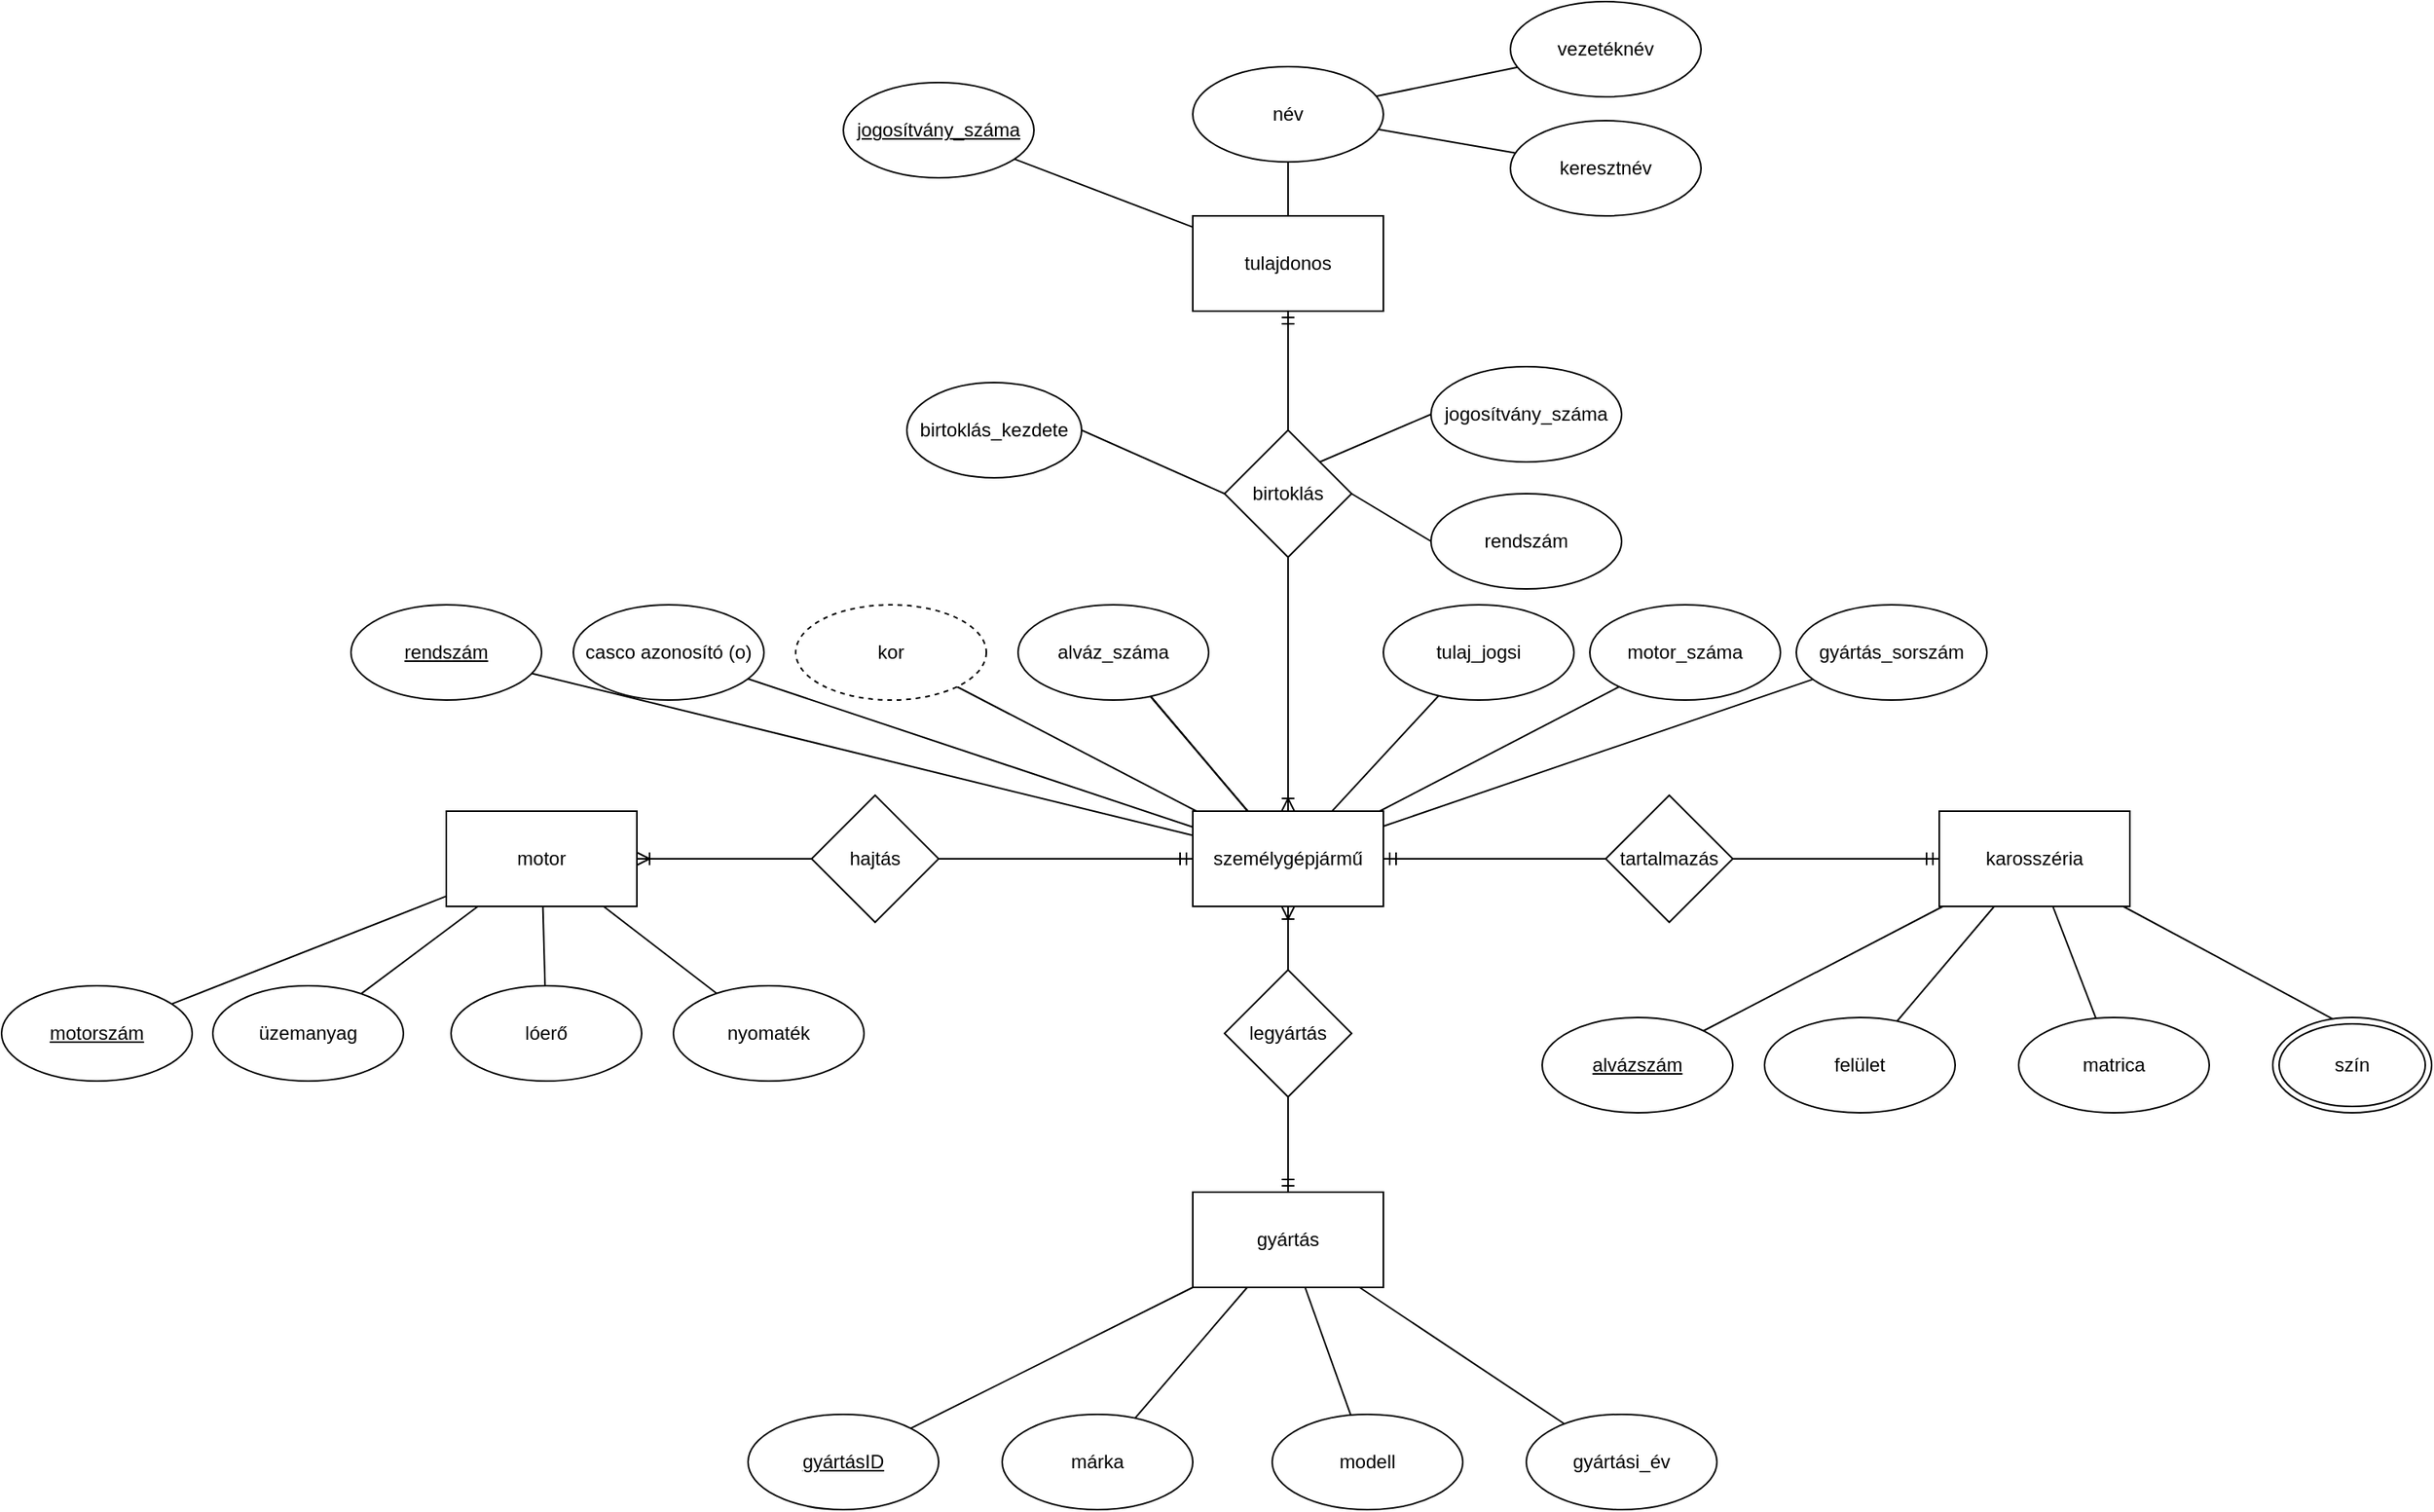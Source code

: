 <mxfile version="22.1.2" type="device">
  <diagram id="ls4w6dlmkXlf1AVRSeKS" name="1 oldal">
    <mxGraphModel dx="1781" dy="1811" grid="1" gridSize="10" guides="1" tooltips="1" connect="1" arrows="1" fold="1" page="1" pageScale="1" pageWidth="827" pageHeight="1169" math="0" shadow="0">
      <root>
        <mxCell id="0" />
        <mxCell id="1" parent="0" />
        <mxCell id="JTYYkJW7ahCvb17KYF6b-3" value="" style="rounded=0;orthogonalLoop=1;jettySize=auto;html=1;endArrow=none;endFill=0;startArrow=ERoneToMany;startFill=0;" parent="1" source="JTYYkJW7ahCvb17KYF6b-1" target="JTYYkJW7ahCvb17KYF6b-2" edge="1">
          <mxGeometry relative="1" as="geometry" />
        </mxCell>
        <mxCell id="JTYYkJW7ahCvb17KYF6b-7" value="" style="edgeStyle=orthogonalEdgeStyle;rounded=0;orthogonalLoop=1;jettySize=auto;html=1;endArrow=none;endFill=0;startArrow=ERmandOne;startFill=0;" parent="1" source="JTYYkJW7ahCvb17KYF6b-1" target="JTYYkJW7ahCvb17KYF6b-6" edge="1">
          <mxGeometry relative="1" as="geometry" />
        </mxCell>
        <mxCell id="JTYYkJW7ahCvb17KYF6b-11" value="" style="edgeStyle=orthogonalEdgeStyle;rounded=0;orthogonalLoop=1;jettySize=auto;html=1;endArrow=none;endFill=0;startArrow=ERmandOne;startFill=0;" parent="1" source="JTYYkJW7ahCvb17KYF6b-1" target="JTYYkJW7ahCvb17KYF6b-10" edge="1">
          <mxGeometry relative="1" as="geometry" />
        </mxCell>
        <mxCell id="JTYYkJW7ahCvb17KYF6b-15" value="" style="edgeStyle=orthogonalEdgeStyle;rounded=0;orthogonalLoop=1;jettySize=auto;html=1;endArrow=none;endFill=0;startArrow=ERoneToMany;startFill=0;" parent="1" source="JTYYkJW7ahCvb17KYF6b-1" target="JTYYkJW7ahCvb17KYF6b-14" edge="1">
          <mxGeometry relative="1" as="geometry" />
        </mxCell>
        <mxCell id="JTYYkJW7ahCvb17KYF6b-19" value="" style="rounded=0;orthogonalLoop=1;jettySize=auto;html=1;endArrow=none;endFill=0;" parent="1" source="JTYYkJW7ahCvb17KYF6b-1" target="JTYYkJW7ahCvb17KYF6b-18" edge="1">
          <mxGeometry relative="1" as="geometry" />
        </mxCell>
        <mxCell id="JTYYkJW7ahCvb17KYF6b-21" value="" style="edgeStyle=none;rounded=0;orthogonalLoop=1;jettySize=auto;html=1;endArrow=none;endFill=0;" parent="1" source="JTYYkJW7ahCvb17KYF6b-1" target="JTYYkJW7ahCvb17KYF6b-20" edge="1">
          <mxGeometry relative="1" as="geometry" />
        </mxCell>
        <mxCell id="JTYYkJW7ahCvb17KYF6b-23" value="" style="edgeStyle=none;rounded=0;orthogonalLoop=1;jettySize=auto;html=1;endArrow=none;endFill=0;" parent="1" source="JTYYkJW7ahCvb17KYF6b-1" target="JTYYkJW7ahCvb17KYF6b-22" edge="1">
          <mxGeometry relative="1" as="geometry" />
        </mxCell>
        <mxCell id="JTYYkJW7ahCvb17KYF6b-25" value="" style="edgeStyle=none;rounded=0;orthogonalLoop=1;jettySize=auto;html=1;endArrow=none;endFill=0;" parent="1" source="JTYYkJW7ahCvb17KYF6b-1" target="JTYYkJW7ahCvb17KYF6b-24" edge="1">
          <mxGeometry relative="1" as="geometry" />
        </mxCell>
        <mxCell id="JTYYkJW7ahCvb17KYF6b-27" value="" style="edgeStyle=none;rounded=0;orthogonalLoop=1;jettySize=auto;html=1;endArrow=none;endFill=0;" parent="1" source="JTYYkJW7ahCvb17KYF6b-1" target="JTYYkJW7ahCvb17KYF6b-26" edge="1">
          <mxGeometry relative="1" as="geometry" />
        </mxCell>
        <mxCell id="JTYYkJW7ahCvb17KYF6b-29" value="" style="edgeStyle=none;rounded=0;orthogonalLoop=1;jettySize=auto;html=1;endArrow=none;endFill=0;" parent="1" source="JTYYkJW7ahCvb17KYF6b-1" target="JTYYkJW7ahCvb17KYF6b-28" edge="1">
          <mxGeometry relative="1" as="geometry" />
        </mxCell>
        <mxCell id="JTYYkJW7ahCvb17KYF6b-30" value="" style="edgeStyle=none;rounded=0;orthogonalLoop=1;jettySize=auto;html=1;endArrow=none;endFill=0;" parent="1" source="JTYYkJW7ahCvb17KYF6b-1" target="JTYYkJW7ahCvb17KYF6b-28" edge="1">
          <mxGeometry relative="1" as="geometry" />
        </mxCell>
        <mxCell id="JTYYkJW7ahCvb17KYF6b-31" value="" style="edgeStyle=none;rounded=0;orthogonalLoop=1;jettySize=auto;html=1;endArrow=none;endFill=0;" parent="1" source="JTYYkJW7ahCvb17KYF6b-1" target="JTYYkJW7ahCvb17KYF6b-28" edge="1">
          <mxGeometry relative="1" as="geometry" />
        </mxCell>
        <mxCell id="JTYYkJW7ahCvb17KYF6b-34" value="" style="edgeStyle=none;rounded=0;orthogonalLoop=1;jettySize=auto;html=1;endArrow=none;endFill=0;" parent="1" source="JTYYkJW7ahCvb17KYF6b-1" target="JTYYkJW7ahCvb17KYF6b-33" edge="1">
          <mxGeometry relative="1" as="geometry" />
        </mxCell>
        <mxCell id="JTYYkJW7ahCvb17KYF6b-1" value="személygépjármű" style="rounded=0;whiteSpace=wrap;html=1;" parent="1" vertex="1">
          <mxGeometry x="350" y="360" width="120" height="60" as="geometry" />
        </mxCell>
        <mxCell id="JTYYkJW7ahCvb17KYF6b-5" value="" style="edgeStyle=orthogonalEdgeStyle;rounded=0;orthogonalLoop=1;jettySize=auto;html=1;endArrow=ERmandOne;endFill=0;exitX=0.5;exitY=0;exitDx=0;exitDy=0;" parent="1" source="JTYYkJW7ahCvb17KYF6b-2" target="JTYYkJW7ahCvb17KYF6b-4" edge="1">
          <mxGeometry relative="1" as="geometry">
            <mxPoint x="410" y="75" as="sourcePoint" />
          </mxGeometry>
        </mxCell>
        <mxCell id="JTYYkJW7ahCvb17KYF6b-2" value="birtoklás" style="rhombus;whiteSpace=wrap;html=1;rounded=0;" parent="1" vertex="1">
          <mxGeometry x="370" y="120" width="80" height="80" as="geometry" />
        </mxCell>
        <mxCell id="JTYYkJW7ahCvb17KYF6b-36" value="" style="edgeStyle=none;rounded=0;orthogonalLoop=1;jettySize=auto;html=1;endArrow=none;endFill=0;" parent="1" source="JTYYkJW7ahCvb17KYF6b-4" target="JTYYkJW7ahCvb17KYF6b-35" edge="1">
          <mxGeometry relative="1" as="geometry" />
        </mxCell>
        <mxCell id="JTYYkJW7ahCvb17KYF6b-38" value="" style="edgeStyle=none;rounded=0;orthogonalLoop=1;jettySize=auto;html=1;endArrow=none;endFill=0;" parent="1" source="JTYYkJW7ahCvb17KYF6b-4" target="JTYYkJW7ahCvb17KYF6b-37" edge="1">
          <mxGeometry relative="1" as="geometry" />
        </mxCell>
        <mxCell id="JTYYkJW7ahCvb17KYF6b-4" value="tulajdonos" style="whiteSpace=wrap;html=1;rounded=0;" parent="1" vertex="1">
          <mxGeometry x="350" y="-15" width="120" height="60" as="geometry" />
        </mxCell>
        <mxCell id="JTYYkJW7ahCvb17KYF6b-9" value="" style="edgeStyle=orthogonalEdgeStyle;rounded=0;orthogonalLoop=1;jettySize=auto;html=1;endArrow=ERmandOne;endFill=0;" parent="1" source="JTYYkJW7ahCvb17KYF6b-6" target="JTYYkJW7ahCvb17KYF6b-8" edge="1">
          <mxGeometry relative="1" as="geometry" />
        </mxCell>
        <mxCell id="JTYYkJW7ahCvb17KYF6b-6" value="tartalmazás" style="rhombus;whiteSpace=wrap;html=1;rounded=0;" parent="1" vertex="1">
          <mxGeometry x="610" y="350" width="80" height="80" as="geometry" />
        </mxCell>
        <mxCell id="JTYYkJW7ahCvb17KYF6b-52" value="" style="edgeStyle=none;rounded=0;orthogonalLoop=1;jettySize=auto;html=1;endArrow=none;endFill=0;" parent="1" source="JTYYkJW7ahCvb17KYF6b-8" target="JTYYkJW7ahCvb17KYF6b-51" edge="1">
          <mxGeometry relative="1" as="geometry" />
        </mxCell>
        <mxCell id="JTYYkJW7ahCvb17KYF6b-54" value="" style="edgeStyle=none;rounded=0;orthogonalLoop=1;jettySize=auto;html=1;endArrow=none;endFill=0;" parent="1" source="JTYYkJW7ahCvb17KYF6b-8" target="JTYYkJW7ahCvb17KYF6b-53" edge="1">
          <mxGeometry relative="1" as="geometry" />
        </mxCell>
        <mxCell id="JTYYkJW7ahCvb17KYF6b-56" value="" style="edgeStyle=none;rounded=0;orthogonalLoop=1;jettySize=auto;html=1;endArrow=none;endFill=0;entryX=0.38;entryY=0.017;entryDx=0;entryDy=0;entryPerimeter=0;" parent="1" source="JTYYkJW7ahCvb17KYF6b-8" target="JTYYkJW7ahCvb17KYF6b-57" edge="1">
          <mxGeometry relative="1" as="geometry">
            <mxPoint x="1094.599" y="495.778" as="targetPoint" />
          </mxGeometry>
        </mxCell>
        <mxCell id="JTYYkJW7ahCvb17KYF6b-59" value="" style="edgeStyle=none;rounded=0;orthogonalLoop=1;jettySize=auto;html=1;endArrow=none;endFill=0;" parent="1" source="JTYYkJW7ahCvb17KYF6b-8" target="JTYYkJW7ahCvb17KYF6b-58" edge="1">
          <mxGeometry relative="1" as="geometry" />
        </mxCell>
        <mxCell id="JTYYkJW7ahCvb17KYF6b-8" value="karosszéria" style="whiteSpace=wrap;html=1;rounded=0;" parent="1" vertex="1">
          <mxGeometry x="820" y="360" width="120" height="60" as="geometry" />
        </mxCell>
        <mxCell id="JTYYkJW7ahCvb17KYF6b-13" value="" style="edgeStyle=orthogonalEdgeStyle;rounded=0;orthogonalLoop=1;jettySize=auto;html=1;endArrow=ERoneToMany;endFill=0;" parent="1" source="JTYYkJW7ahCvb17KYF6b-10" target="JTYYkJW7ahCvb17KYF6b-12" edge="1">
          <mxGeometry relative="1" as="geometry" />
        </mxCell>
        <mxCell id="JTYYkJW7ahCvb17KYF6b-10" value="hajtás" style="rhombus;whiteSpace=wrap;html=1;rounded=0;" parent="1" vertex="1">
          <mxGeometry x="110" y="350" width="80" height="80" as="geometry" />
        </mxCell>
        <mxCell id="JTYYkJW7ahCvb17KYF6b-44" value="" style="edgeStyle=none;rounded=0;orthogonalLoop=1;jettySize=auto;html=1;endArrow=none;endFill=0;" parent="1" source="JTYYkJW7ahCvb17KYF6b-12" target="JTYYkJW7ahCvb17KYF6b-43" edge="1">
          <mxGeometry relative="1" as="geometry" />
        </mxCell>
        <mxCell id="JTYYkJW7ahCvb17KYF6b-46" value="" style="edgeStyle=none;rounded=0;orthogonalLoop=1;jettySize=auto;html=1;endArrow=none;endFill=0;" parent="1" source="JTYYkJW7ahCvb17KYF6b-12" target="JTYYkJW7ahCvb17KYF6b-45" edge="1">
          <mxGeometry relative="1" as="geometry" />
        </mxCell>
        <mxCell id="JTYYkJW7ahCvb17KYF6b-48" value="" style="edgeStyle=none;rounded=0;orthogonalLoop=1;jettySize=auto;html=1;endArrow=none;endFill=0;" parent="1" source="JTYYkJW7ahCvb17KYF6b-12" target="JTYYkJW7ahCvb17KYF6b-47" edge="1">
          <mxGeometry relative="1" as="geometry" />
        </mxCell>
        <mxCell id="JTYYkJW7ahCvb17KYF6b-50" value="" style="edgeStyle=none;rounded=0;orthogonalLoop=1;jettySize=auto;html=1;endArrow=none;endFill=0;" parent="1" source="JTYYkJW7ahCvb17KYF6b-12" target="JTYYkJW7ahCvb17KYF6b-49" edge="1">
          <mxGeometry relative="1" as="geometry" />
        </mxCell>
        <mxCell id="JTYYkJW7ahCvb17KYF6b-12" value="motor" style="whiteSpace=wrap;html=1;rounded=0;" parent="1" vertex="1">
          <mxGeometry x="-120" y="360" width="120" height="60" as="geometry" />
        </mxCell>
        <mxCell id="JTYYkJW7ahCvb17KYF6b-17" value="" style="edgeStyle=orthogonalEdgeStyle;rounded=0;orthogonalLoop=1;jettySize=auto;html=1;endArrow=ERmandOne;endFill=0;" parent="1" source="JTYYkJW7ahCvb17KYF6b-14" target="JTYYkJW7ahCvb17KYF6b-16" edge="1">
          <mxGeometry relative="1" as="geometry" />
        </mxCell>
        <mxCell id="JTYYkJW7ahCvb17KYF6b-14" value="legyártás" style="rhombus;whiteSpace=wrap;html=1;rounded=0;" parent="1" vertex="1">
          <mxGeometry x="370" y="460" width="80" height="80" as="geometry" />
        </mxCell>
        <mxCell id="JTYYkJW7ahCvb17KYF6b-61" value="" style="edgeStyle=none;rounded=0;orthogonalLoop=1;jettySize=auto;html=1;endArrow=none;endFill=0;" parent="1" source="JTYYkJW7ahCvb17KYF6b-16" target="JTYYkJW7ahCvb17KYF6b-60" edge="1">
          <mxGeometry relative="1" as="geometry" />
        </mxCell>
        <mxCell id="JTYYkJW7ahCvb17KYF6b-63" value="" style="edgeStyle=none;rounded=0;orthogonalLoop=1;jettySize=auto;html=1;endArrow=none;endFill=0;" parent="1" source="JTYYkJW7ahCvb17KYF6b-16" target="JTYYkJW7ahCvb17KYF6b-62" edge="1">
          <mxGeometry relative="1" as="geometry" />
        </mxCell>
        <mxCell id="JTYYkJW7ahCvb17KYF6b-65" value="" style="edgeStyle=none;rounded=0;orthogonalLoop=1;jettySize=auto;html=1;endArrow=none;endFill=0;" parent="1" source="JTYYkJW7ahCvb17KYF6b-16" target="JTYYkJW7ahCvb17KYF6b-64" edge="1">
          <mxGeometry relative="1" as="geometry" />
        </mxCell>
        <mxCell id="JTYYkJW7ahCvb17KYF6b-67" value="" style="edgeStyle=none;rounded=0;orthogonalLoop=1;jettySize=auto;html=1;endArrow=none;endFill=0;" parent="1" source="JTYYkJW7ahCvb17KYF6b-16" target="JTYYkJW7ahCvb17KYF6b-66" edge="1">
          <mxGeometry relative="1" as="geometry" />
        </mxCell>
        <mxCell id="JTYYkJW7ahCvb17KYF6b-16" value="gyártás" style="whiteSpace=wrap;html=1;rounded=0;" parent="1" vertex="1">
          <mxGeometry x="350" y="600" width="120" height="60" as="geometry" />
        </mxCell>
        <mxCell id="JTYYkJW7ahCvb17KYF6b-18" value="rendszám" style="ellipse;whiteSpace=wrap;html=1;rounded=0;fontStyle=4" parent="1" vertex="1">
          <mxGeometry x="-180" y="230" width="120" height="60" as="geometry" />
        </mxCell>
        <mxCell id="JTYYkJW7ahCvb17KYF6b-20" value="kor" style="ellipse;whiteSpace=wrap;html=1;rounded=0;dashed=1;" parent="1" vertex="1">
          <mxGeometry x="100" y="230" width="120" height="60" as="geometry" />
        </mxCell>
        <mxCell id="JTYYkJW7ahCvb17KYF6b-22" value="casco azonosító (o)" style="ellipse;whiteSpace=wrap;html=1;rounded=0;" parent="1" vertex="1">
          <mxGeometry x="-40" y="230" width="120" height="60" as="geometry" />
        </mxCell>
        <mxCell id="JTYYkJW7ahCvb17KYF6b-24" value="tulaj_jogsi" style="ellipse;whiteSpace=wrap;html=1;rounded=0;strokeColor=default;" parent="1" vertex="1">
          <mxGeometry x="470" y="230" width="120" height="60" as="geometry" />
        </mxCell>
        <mxCell id="JTYYkJW7ahCvb17KYF6b-26" value="motor_száma" style="ellipse;whiteSpace=wrap;html=1;rounded=0;" parent="1" vertex="1">
          <mxGeometry x="600" y="230" width="120" height="60" as="geometry" />
        </mxCell>
        <mxCell id="JTYYkJW7ahCvb17KYF6b-28" value="alváz_száma" style="ellipse;whiteSpace=wrap;html=1;rounded=0;" parent="1" vertex="1">
          <mxGeometry x="240" y="230" width="120" height="60" as="geometry" />
        </mxCell>
        <mxCell id="JTYYkJW7ahCvb17KYF6b-33" value="gyártás_sorszám" style="ellipse;whiteSpace=wrap;html=1;rounded=0;" parent="1" vertex="1">
          <mxGeometry x="730" y="230" width="120" height="60" as="geometry" />
        </mxCell>
        <mxCell id="JTYYkJW7ahCvb17KYF6b-35" value="jogosítvány_száma" style="ellipse;whiteSpace=wrap;html=1;rounded=0;fontStyle=4" parent="1" vertex="1">
          <mxGeometry x="130" y="-99" width="120" height="60" as="geometry" />
        </mxCell>
        <mxCell id="JTYYkJW7ahCvb17KYF6b-40" value="" style="edgeStyle=none;rounded=0;orthogonalLoop=1;jettySize=auto;html=1;endArrow=none;endFill=0;" parent="1" source="JTYYkJW7ahCvb17KYF6b-37" target="JTYYkJW7ahCvb17KYF6b-39" edge="1">
          <mxGeometry relative="1" as="geometry" />
        </mxCell>
        <mxCell id="JTYYkJW7ahCvb17KYF6b-42" value="" style="edgeStyle=none;rounded=0;orthogonalLoop=1;jettySize=auto;html=1;endArrow=none;endFill=0;" parent="1" source="JTYYkJW7ahCvb17KYF6b-37" target="JTYYkJW7ahCvb17KYF6b-41" edge="1">
          <mxGeometry relative="1" as="geometry" />
        </mxCell>
        <mxCell id="JTYYkJW7ahCvb17KYF6b-37" value="név" style="ellipse;whiteSpace=wrap;html=1;rounded=0;" parent="1" vertex="1">
          <mxGeometry x="350" y="-109" width="120" height="60" as="geometry" />
        </mxCell>
        <mxCell id="JTYYkJW7ahCvb17KYF6b-39" value="vezetéknév" style="ellipse;whiteSpace=wrap;html=1;rounded=0;" parent="1" vertex="1">
          <mxGeometry x="550" y="-150" width="120" height="60" as="geometry" />
        </mxCell>
        <mxCell id="JTYYkJW7ahCvb17KYF6b-41" value="keresztnév" style="ellipse;whiteSpace=wrap;html=1;rounded=0;" parent="1" vertex="1">
          <mxGeometry x="550" y="-75" width="120" height="60" as="geometry" />
        </mxCell>
        <mxCell id="JTYYkJW7ahCvb17KYF6b-43" value="motorszám" style="ellipse;whiteSpace=wrap;html=1;rounded=0;fontStyle=4" parent="1" vertex="1">
          <mxGeometry x="-400" y="470" width="120" height="60" as="geometry" />
        </mxCell>
        <mxCell id="JTYYkJW7ahCvb17KYF6b-45" value="üzemanyag" style="ellipse;whiteSpace=wrap;html=1;rounded=0;" parent="1" vertex="1">
          <mxGeometry x="-267" y="470" width="120" height="60" as="geometry" />
        </mxCell>
        <mxCell id="JTYYkJW7ahCvb17KYF6b-47" value="nyomaték" style="ellipse;whiteSpace=wrap;html=1;rounded=0;" parent="1" vertex="1">
          <mxGeometry x="23" y="470" width="120" height="60" as="geometry" />
        </mxCell>
        <mxCell id="JTYYkJW7ahCvb17KYF6b-49" value="lóerő" style="ellipse;whiteSpace=wrap;html=1;rounded=0;" parent="1" vertex="1">
          <mxGeometry x="-117" y="470" width="120" height="60" as="geometry" />
        </mxCell>
        <mxCell id="JTYYkJW7ahCvb17KYF6b-51" value="alvázszám" style="ellipse;whiteSpace=wrap;html=1;rounded=0;fontStyle=4" parent="1" vertex="1">
          <mxGeometry x="570" y="490" width="120" height="60" as="geometry" />
        </mxCell>
        <mxCell id="JTYYkJW7ahCvb17KYF6b-53" value="felület" style="ellipse;whiteSpace=wrap;html=1;rounded=0;" parent="1" vertex="1">
          <mxGeometry x="710" y="490" width="120" height="60" as="geometry" />
        </mxCell>
        <mxCell id="JTYYkJW7ahCvb17KYF6b-57" value="szín" style="ellipse;shape=doubleEllipse;whiteSpace=wrap;html=1;strokeColor=default;" parent="1" vertex="1">
          <mxGeometry x="1030" y="490" width="100" height="60" as="geometry" />
        </mxCell>
        <mxCell id="JTYYkJW7ahCvb17KYF6b-58" value="matrica" style="ellipse;whiteSpace=wrap;html=1;rounded=0;" parent="1" vertex="1">
          <mxGeometry x="870" y="490" width="120" height="60" as="geometry" />
        </mxCell>
        <mxCell id="JTYYkJW7ahCvb17KYF6b-60" value="gyártásID" style="ellipse;whiteSpace=wrap;html=1;rounded=0;fontStyle=4" parent="1" vertex="1">
          <mxGeometry x="70" y="740" width="120" height="60" as="geometry" />
        </mxCell>
        <mxCell id="JTYYkJW7ahCvb17KYF6b-62" value="márka" style="ellipse;whiteSpace=wrap;html=1;rounded=0;" parent="1" vertex="1">
          <mxGeometry x="230" y="740" width="120" height="60" as="geometry" />
        </mxCell>
        <mxCell id="JTYYkJW7ahCvb17KYF6b-64" value="gyártási_év" style="ellipse;whiteSpace=wrap;html=1;rounded=0;" parent="1" vertex="1">
          <mxGeometry x="560" y="740" width="120" height="60" as="geometry" />
        </mxCell>
        <mxCell id="JTYYkJW7ahCvb17KYF6b-66" value="modell" style="ellipse;whiteSpace=wrap;html=1;rounded=0;" parent="1" vertex="1">
          <mxGeometry x="400" y="740" width="120" height="60" as="geometry" />
        </mxCell>
        <mxCell id="vsMyAgimUWC13UNQaLvP-1" value="birtoklás_kezdete" style="ellipse;whiteSpace=wrap;html=1;rounded=0;" parent="1" vertex="1">
          <mxGeometry x="170" y="90" width="110" height="60" as="geometry" />
        </mxCell>
        <mxCell id="vsMyAgimUWC13UNQaLvP-3" value="" style="endArrow=none;html=1;rounded=0;entryX=0;entryY=0.5;entryDx=0;entryDy=0;exitX=1;exitY=0.5;exitDx=0;exitDy=0;" parent="1" source="vsMyAgimUWC13UNQaLvP-1" target="JTYYkJW7ahCvb17KYF6b-2" edge="1">
          <mxGeometry width="50" height="50" relative="1" as="geometry">
            <mxPoint x="410" y="280" as="sourcePoint" />
            <mxPoint x="460" y="230" as="targetPoint" />
          </mxGeometry>
        </mxCell>
        <mxCell id="vsMyAgimUWC13UNQaLvP-5" value="rendszám" style="ellipse;whiteSpace=wrap;html=1;rounded=0;fontStyle=0" parent="1" vertex="1">
          <mxGeometry x="500" y="160" width="120" height="60" as="geometry" />
        </mxCell>
        <mxCell id="vsMyAgimUWC13UNQaLvP-7" value="" style="endArrow=none;html=1;rounded=0;entryX=0;entryY=0.5;entryDx=0;entryDy=0;exitX=1;exitY=0.5;exitDx=0;exitDy=0;" parent="1" source="JTYYkJW7ahCvb17KYF6b-2" target="vsMyAgimUWC13UNQaLvP-5" edge="1">
          <mxGeometry width="50" height="50" relative="1" as="geometry">
            <mxPoint x="525" y="140" as="sourcePoint" />
            <mxPoint x="615" y="180" as="targetPoint" />
          </mxGeometry>
        </mxCell>
        <mxCell id="vsMyAgimUWC13UNQaLvP-8" value="jogosítvány_száma" style="ellipse;whiteSpace=wrap;html=1;rounded=0;fontStyle=0" parent="1" vertex="1">
          <mxGeometry x="500" y="80" width="120" height="60" as="geometry" />
        </mxCell>
        <mxCell id="vsMyAgimUWC13UNQaLvP-9" value="" style="endArrow=none;html=1;rounded=0;entryX=0;entryY=0.5;entryDx=0;entryDy=0;exitX=1;exitY=0;exitDx=0;exitDy=0;" parent="1" source="JTYYkJW7ahCvb17KYF6b-2" target="vsMyAgimUWC13UNQaLvP-8" edge="1">
          <mxGeometry width="50" height="50" relative="1" as="geometry">
            <mxPoint x="450" y="120" as="sourcePoint" />
            <mxPoint x="500" y="150" as="targetPoint" />
          </mxGeometry>
        </mxCell>
      </root>
    </mxGraphModel>
  </diagram>
</mxfile>
